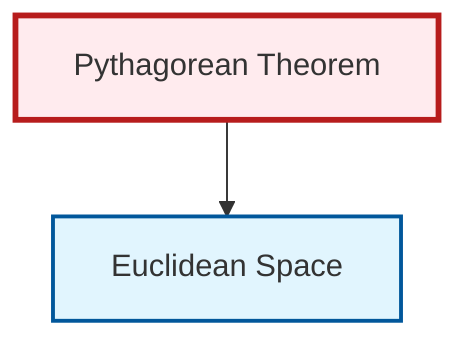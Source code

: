 graph TD
    classDef definition fill:#e1f5fe,stroke:#01579b,stroke-width:2px
    classDef theorem fill:#f3e5f5,stroke:#4a148c,stroke-width:2px
    classDef axiom fill:#fff3e0,stroke:#e65100,stroke-width:2px
    classDef example fill:#e8f5e9,stroke:#1b5e20,stroke-width:2px
    classDef current fill:#ffebee,stroke:#b71c1c,stroke-width:3px
    def-euclidean-space["Euclidean Space"]:::definition
    thm-pythagorean["Pythagorean Theorem"]:::theorem
    thm-pythagorean --> def-euclidean-space
    class thm-pythagorean current